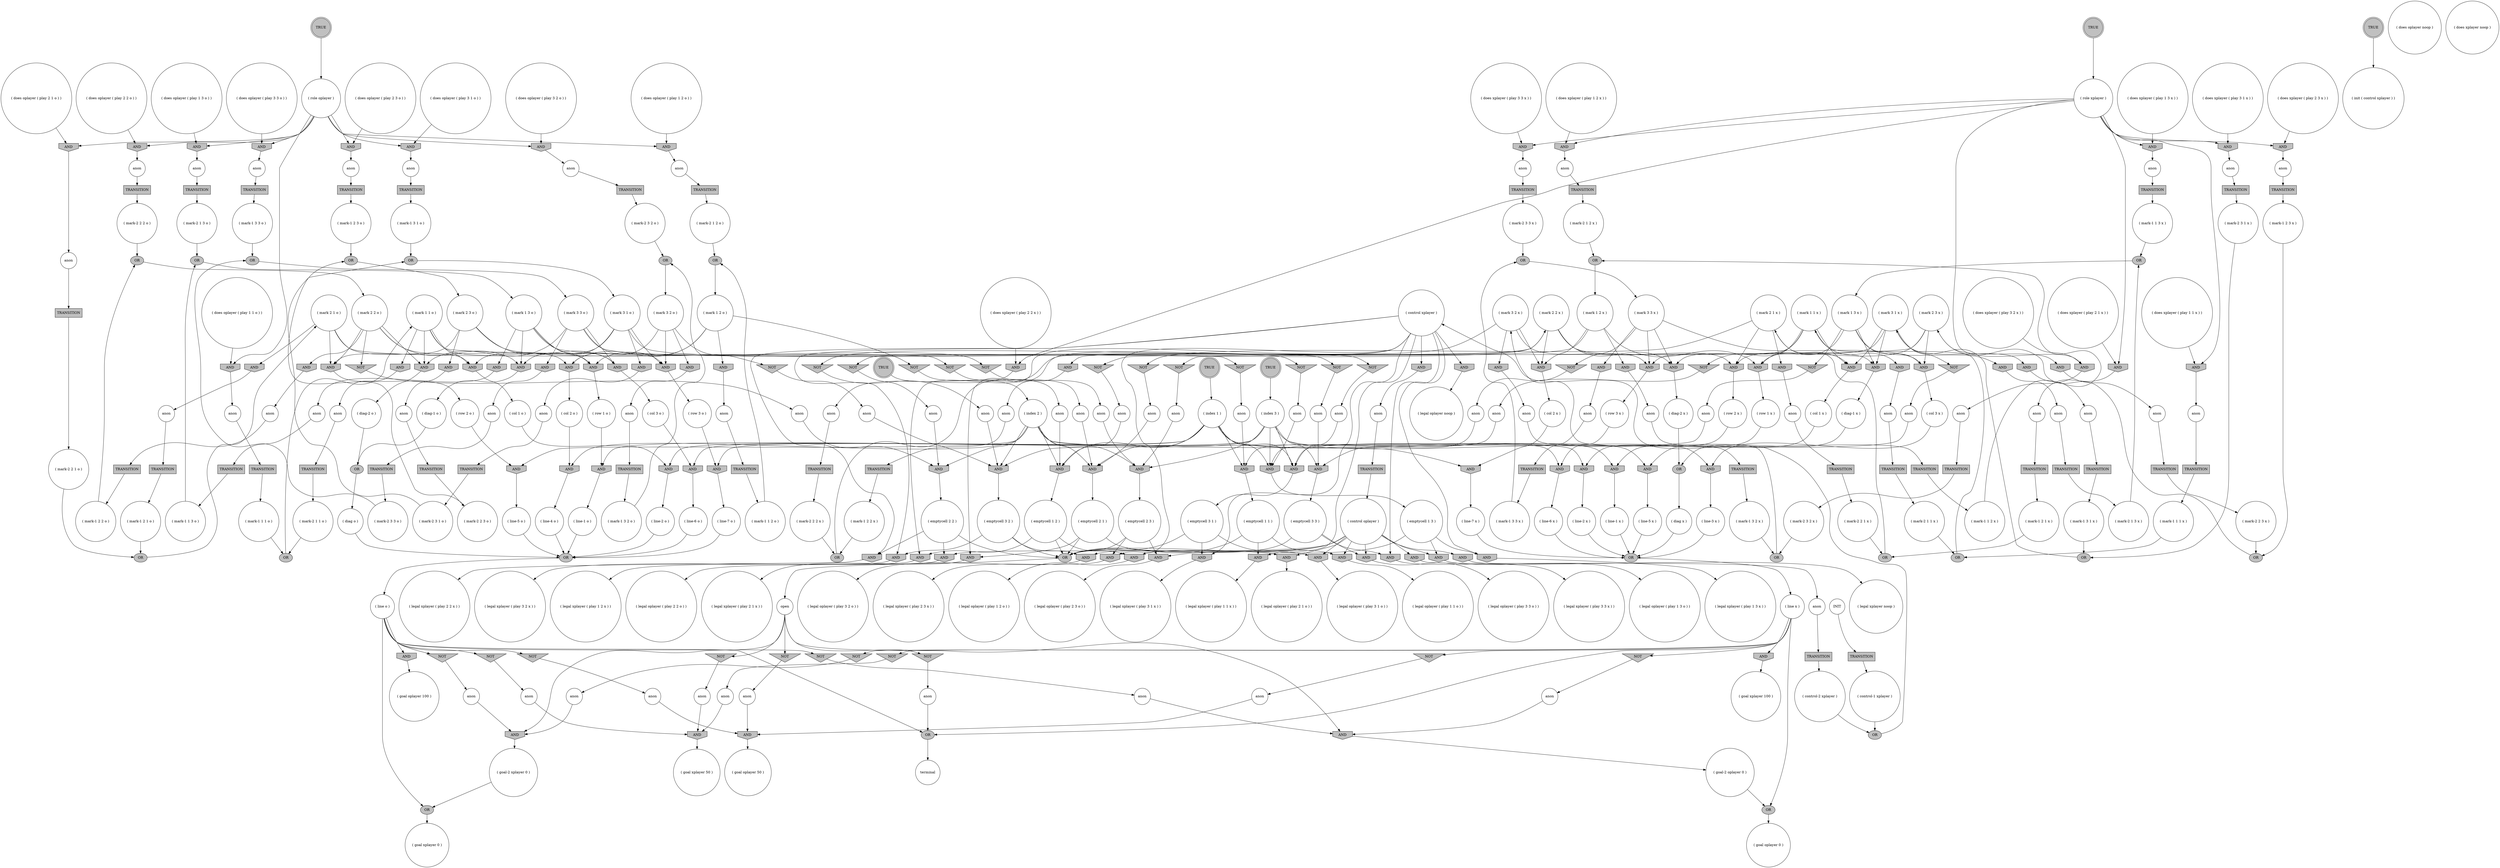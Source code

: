 digraph propNet
{
	"@10e3293"[shape=circle, style= filled, fillcolor=white, label="( legal oplayer ( play 3 3 o ) )"]; 
	"@1a99561"[shape=box, style= filled, fillcolor=grey, label="TRANSITION"]; "@1a99561"->"@bc8e1e"; 
	"@19b5393"[shape=circle, style= filled, fillcolor=white, label="( emptycell 3 3 )"]; "@19b5393"->"@e1d5ea"; "@19b5393"->"@11a64ed"; "@19b5393"->"@1db05b2"; 
	"@1b8f864"[shape=invhouse, style= filled, fillcolor=grey, label="AND"]; "@1b8f864"->"@2c1e6b"; 
	"@10849bc"[shape=circle, style= filled, fillcolor=white, label="anon"]; "@10849bc"->"@1386918"; 
	"@cdb06e"[shape=invhouse, style= filled, fillcolor=grey, label="AND"]; "@cdb06e"->"@1bb60c3"; 
	"@513cf0"[shape=box, style= filled, fillcolor=grey, label="TRANSITION"]; "@513cf0"->"@1c80b01"; 
	"@10045eb"[shape=circle, style= filled, fillcolor=white, label="anon"]; "@10045eb"->"@288051"; 
	"@1bd2664"[shape=circle, style= filled, fillcolor=white, label="anon"]; "@1bd2664"->"@1b8f864"; 
	"@37fb1e"[shape=invhouse, style= filled, fillcolor=grey, label="AND"]; "@37fb1e"->"@b64435"; 
	"@29e357"[shape=ellipse, style= filled, fillcolor=grey, label="OR"]; "@29e357"->"@1e8a1f6"; 
	"@1fe1feb"[shape=circle, style= filled, fillcolor=white, label="( diag-1 o )"]; "@1fe1feb"->"@e1899b"; 
	"@109fd93"[shape=box, style= filled, fillcolor=grey, label="TRANSITION"]; "@109fd93"->"@fcfa52"; 
	"@17653ae"[shape=circle, style= filled, fillcolor=white, label="( legal xplayer ( play 1 2 x ) )"]; 
	"@765a16"[shape=circle, style= filled, fillcolor=white, label="( legal xplayer ( play 1 3 x ) )"]; 
	"@105b99f"[shape=box, style= filled, fillcolor=grey, label="TRANSITION"]; "@105b99f"->"@5e1077"; 
	"@110fe28"[shape=invhouse, style= filled, fillcolor=grey, label="AND"]; "@110fe28"->"@8ee016"; 
	"@d3d6f"[shape=circle, style= filled, fillcolor=white, label="( does oplayer ( play 1 3 o ) )"]; "@d3d6f"->"@7808b9"; 
	"@94884d"[shape=box, style= filled, fillcolor=grey, label="TRANSITION"]; "@94884d"->"@c791b9"; 
	"@d1e89e"[shape=box, style= filled, fillcolor=grey, label="TRANSITION"]; "@d1e89e"->"@ca470"; 
	"@17e4ca"[shape=box, style= filled, fillcolor=grey, label="TRANSITION"]; "@17e4ca"->"@11671b2"; 
	"@fe748f"[shape=invhouse, style= filled, fillcolor=grey, label="AND"]; "@fe748f"->"@544ec1"; 
	"@1479feb"[shape=circle, style= filled, fillcolor=white, label="( mark 1 1 x )"]; "@1479feb"->"@37fb1e"; "@1479feb"->"@bfea1d"; "@1479feb"->"@1ea0252"; "@1479feb"->"@128f6ee"; "@1479feb"->"@1431340"; 
	"@141b571"[shape=invhouse, style= filled, fillcolor=grey, label="AND"]; "@141b571"->"@9f5011"; 
	"@7f4ec"[shape=circle, style= filled, fillcolor=white, label="( mark-1 1 2 o )"]; "@7f4ec"->"@60e128"; 
	"@1362012"[shape=invtriangle, style= filled, fillcolor=grey, label="NOT"]; "@1362012"->"@73a34b"; 
	"@bfea1d"[shape=invhouse, style= filled, fillcolor=grey, label="AND"]; "@bfea1d"->"@1b4fad5"; 
	"@12452e8"[shape=circle, style= filled, fillcolor=white, label="( mark-2 3 2 o )"]; "@12452e8"->"@82764b"; 
	"@1df8b99"[shape=invhouse, style= filled, fillcolor=grey, label="AND"]; "@1df8b99"->"@fbb7cb"; 
	"@ff057f"[shape=circle, style= filled, fillcolor=white, label="anon"]; "@ff057f"->"@d1e89e"; 
	"@1fa1bb6"[shape=box, style= filled, fillcolor=grey, label="TRANSITION"]; "@1fa1bb6"->"@e95a56"; 
	"@c9131c"[shape=circle, style= filled, fillcolor=white, label="( does xplayer ( play 1 2 x ) )"]; "@c9131c"->"@193385d"; 
	"@1fddc31"[shape=invhouse, style= filled, fillcolor=grey, label="AND"]; "@1fddc31"->"@15253d5"; 
	"@1315d34"[shape=circle, style= filled, fillcolor=white, label="anon"]; "@1315d34"->"@1fa1bb6"; 
	"@ccc588"[shape=circle, style= filled, fillcolor=white, label="anon"]; "@ccc588"->"@1386918"; 
	"@1a082e2"[shape=circle, style= filled, fillcolor=white, label="( line-2 x )"]; "@1a082e2"->"@1fc6e42"; 
	"@1c92535"[shape=circle, style= filled, fillcolor=white, label="anon"]; "@1c92535"->"@121ab80"; 
	"@12b7eea"[shape=invtriangle, style= filled, fillcolor=grey, label="NOT"]; "@12b7eea"->"@99353f"; 
	"@1bfc93a"[shape=circle, style= filled, fillcolor=white, label="( mark 3 3 o )"]; "@1bfc93a"->"@134f69a"; "@1bfc93a"->"@1e59128"; "@1bfc93a"->"@1ab28fe"; "@1bfc93a"->"@80fa6f"; "@1bfc93a"->"@cdb06e"; 
	"@12bb7e0"[shape=circle, style= filled, fillcolor=white, label="( diag o )"]; "@12bb7e0"->"@15856a5"; 
	"@c39a20"[shape=circle, style= filled, fillcolor=white, label="( line-5 o )"]; "@c39a20"->"@15856a5"; 
	"@b0ce8f"[shape=invtriangle, style= filled, fillcolor=grey, label="NOT"]; "@b0ce8f"->"@1c92535"; 
	"@2cb49d"[shape=circle, style= filled, fillcolor=white, label="( does oplayer ( play 3 3 o ) )"]; "@2cb49d"->"@ee22f7"; 
	"@ba9340"[shape=invhouse, style= filled, fillcolor=grey, label="AND"]; "@ba9340"->"@b0bad7"; 
	"@1c695a6"[shape=invtriangle, style= filled, fillcolor=grey, label="NOT"]; "@1c695a6"->"@8acf6e"; 
	"@5329c5"[shape=invhouse, style= filled, fillcolor=grey, label="AND"]; "@5329c5"->"@1292d26"; 
	"@f01a1e"[shape=invhouse, style= filled, fillcolor=grey, label="AND"]; "@f01a1e"->"@d81784"; 
	"@8c1dd9"[shape=box, style= filled, fillcolor=grey, label="TRANSITION"]; "@8c1dd9"->"@1db699b"; 
	"@9e5c73"[shape=ellipse, style= filled, fillcolor=grey, label="OR"]; "@9e5c73"->"@704baa"; 
	"@29ab3e"[shape=circle, style= filled, fillcolor=white, label="( does xplayer ( play 1 1 x ) )"]; "@29ab3e"->"@ef2c60"; 
	"@1a5f739"[shape=circle, style= filled, fillcolor=white, label="( does xplayer ( play 2 3 x ) )"]; "@1a5f739"->"@12be1bd"; 
	"@1aa9f99"[shape=circle, style= filled, fillcolor=white, label="( mark-2 3 3 o )"]; "@1aa9f99"->"@1b15692"; 
	"@d73c7a"[shape=circle, style= filled, fillcolor=white, label="( line-4 o )"]; "@d73c7a"->"@15856a5"; 
	"@d02b51"[shape=circle, style= filled, fillcolor=white, label="( legal xplayer ( play 2 1 x ) )"]; 
	"@ec4a87"[shape=invhouse, style= filled, fillcolor=grey, label="AND"]; "@ec4a87"->"@18b81e3"; 
	"@14da8f4"[shape=circle, style= filled, fillcolor=white, label="( emptycell 2 2 )"]; "@14da8f4"->"@fe748f"; "@14da8f4"->"@982589"; "@14da8f4"->"@1db05b2"; 
	"@1d62270"[shape=circle, style= filled, fillcolor=white, label="( mark-1 1 1 x )"]; "@1d62270"->"@16f0be8"; 
	"@c05d3b"[shape=circle, style= filled, fillcolor=white, label="anon"]; "@c05d3b"->"@119dc16"; 
	"@1afae45"[shape=circle, style= filled, fillcolor=white, label="( mark-2 1 1 o )"]; "@1afae45"->"@3e0ebb"; 
	"@497934"[shape=circle, style= filled, fillcolor=white, label="anon"]; "@497934"->"@18c56d"; 
	"@1e59128"[shape=invtriangle, style= filled, fillcolor=grey, label="NOT"]; "@1e59128"->"@9ced8e"; 
	"@fbb7cb"[shape=circle, style= filled, fillcolor=white, label="anon"]; "@fbb7cb"->"@8c1dd9"; 
	"@bc8e1e"[shape=circle, style= filled, fillcolor=white, label="( mark-2 2 1 o )"]; "@bc8e1e"->"@1e3cd51"; 
	"@10382a9"[shape=circle, style= filled, fillcolor=white, label="anon"]; "@10382a9"->"@1198891"; 
	"@1835282"[shape=box, style= filled, fillcolor=grey, label="TRANSITION"]; "@1835282"->"@1ffc686"; 
	"@1551f60"[shape=circle, style= filled, fillcolor=white, label="( index 2 )"]; "@1551f60"->"@1386918"; "@1551f60"->"@1df280b"; "@1551f60"->"@1ebd75b"; "@1551f60"->"@b02efa"; "@1551f60"->"@1c56c60"; "@1551f60"->"@87c268"; "@1551f60"->"@1f8c6df"; "@1551f60"->"@4e280c"; "@1551f60"->"@146c1d4"; 
	"@15b0afd"[shape=circle, style= filled, fillcolor=white, label="( mark 2 1 o )"]; "@15b0afd"->"@b6e39f"; "@15b0afd"->"@587c94"; "@15b0afd"->"@5e179a"; "@15b0afd"->"@1df5a8f"; 
	"@60e128"[shape=ellipse, style= filled, fillcolor=grey, label="OR"]; "@60e128"->"@139eeda"; 
	"@d19bc8"[shape=circle, style= filled, fillcolor=white, label="( index 1 )"]; "@d19bc8"->"@4f80d6"; "@d19bc8"->"@9e29fb"; "@d19bc8"->"@ec4a87"; "@d19bc8"->"@157aa53"; "@d19bc8"->"@1275d39"; "@d19bc8"->"@1a52fdf"; "@d19bc8"->"@1cac6db"; "@d19bc8"->"@1f8c6df"; "@d19bc8"->"@146c1d4"; 
	"@f11404"[shape=circle, style= filled, fillcolor=white, label="( row 3 x )"]; "@f11404"->"@110fe28"; 
	"@cb6009"[shape=circle, style= filled, fillcolor=white, label="anon"]; "@cb6009"->"@105d88a"; 
	"@19360e2"[shape=box, style= filled, fillcolor=grey, label="TRANSITION"]; "@19360e2"->"@18f5824"; 
	"@13c468a"[shape=box, style= filled, fillcolor=grey, label="TRANSITION"]; "@13c468a"->"@3020ad"; 
	"@13a317a"[shape=doublecircle, style= filled, fillcolor=grey, label="TRUE"]; "@13a317a"->"@763f5d"; 
	"@1a52fdf"[shape=invhouse, style= filled, fillcolor=grey, label="AND"]; "@1a52fdf"->"@115273a"; 
	"@e2cb55"[shape=invhouse, style= filled, fillcolor=grey, label="AND"]; "@e2cb55"->"@16e1fb1"; 
	"@80fa6f"[shape=invhouse, style= filled, fillcolor=grey, label="AND"]; "@80fa6f"->"@1e13d52"; 
	"@a3d4cf"[shape=circle, style= filled, fillcolor=white, label="( mark 2 1 x )"]; "@a3d4cf"->"@110003"; "@a3d4cf"->"@bfea1d"; "@a3d4cf"->"@54a328"; "@a3d4cf"->"@5f8172"; 
	"@1542a75"[shape=circle, style= filled, fillcolor=white, label="terminal"]; 
	"@1fc2fb"[shape=circle, style= filled, fillcolor=white, label="( mark 1 1 o )"]; "@1fc2fb"->"@134f69a"; "@1fc2fb"->"@1f3aa07"; "@1fc2fb"->"@1c0ec97"; "@1fc2fb"->"@1c695a6"; "@1fc2fb"->"@1df5a8f"; 
	"@f6438d"[shape=circle, style= filled, fillcolor=white, label="( mark-2 2 2 o )"]; "@f6438d"->"@f47bf5"; 
	"@10dc6b5"[shape=ellipse, style= filled, fillcolor=grey, label="OR"]; "@10dc6b5"->"@1542a75"; 
	"@156b6b9"[shape=circle, style= filled, fillcolor=white, label="anon"]; "@156b6b9"->"@10dc6b5"; 
	"@d1fa5"[shape=invtriangle, style= filled, fillcolor=grey, label="NOT"]; "@d1fa5"->"@198a455"; 
	"@42552c"[shape=circle, style= filled, fillcolor=white, label="( line-5 x )"]; "@42552c"->"@1fc6e42"; 
	"@cd5f8b"[shape=circle, style= filled, fillcolor=white, label="anon"]; "@cd5f8b"->"@1df280b"; 
	"@c7b00c"[shape=invhouse, style= filled, fillcolor=grey, label="AND"]; "@c7b00c"->"@406199"; 
	"@86fe26"[shape=circle, style= filled, fillcolor=white, label="( mark 3 2 x )"]; "@86fe26"->"@6ac461"; "@86fe26"->"@c7b00c"; "@86fe26"->"@1592174"; "@86fe26"->"@dc57db"; 
	"@1c74f37"[shape=invhouse, style= filled, fillcolor=grey, label="AND"]; "@1c74f37"->"@12b3d53"; 
	"@162dbb6"[shape=circle, style= filled, fillcolor=white, label="anon"]; "@162dbb6"->"@1f8c6df"; 
	"@1df280b"[shape=invhouse, style= filled, fillcolor=grey, label="AND"]; "@1df280b"->"@12d263f"; 
	"@15fadcf"[shape=circle, style= filled, fillcolor=white, label="anon"]; "@15fadcf"->"@146c1d4"; 
	"@92bbba"[shape=invtriangle, style= filled, fillcolor=grey, label="NOT"]; "@92bbba"->"@162dbb6"; 
	"@4aeb52"[shape=circle, style= filled, fillcolor=white, label="anon"]; "@4aeb52"->"@121ab80"; 
	"@14a8cd1"[shape=doublecircle, style= filled, fillcolor=grey, label="TRUE"]; "@14a8cd1"->"@d19bc8"; 
	"@64c34e"[shape=box, style= filled, fillcolor=grey, label="TRANSITION"]; "@64c34e"->"@9cbd4b"; 
	"@5e1077"[shape=circle, style= filled, fillcolor=white, label="( mark-2 1 2 o )"]; "@5e1077"->"@60e128"; 
	"@10ab323"[shape=box, style= filled, fillcolor=grey, label="TRANSITION"]; "@10ab323"->"@958bb8"; 
	"@47393f"[shape=circle, style= filled, fillcolor=white, label="INIT"]; "@47393f"->"@120cc56"; 
	"@1c86be5"[shape=invtriangle, style= filled, fillcolor=grey, label="NOT"]; "@1c86be5"->"@123b25c"; 
	"@1595f51"[shape=invhouse, style= filled, fillcolor=grey, label="AND"]; "@1595f51"->"@1bbd23f"; 
	"@176e552"[shape=circle, style= filled, fillcolor=white, label="anon"]; "@176e552"->"@10ab323"; 
	"@1b64e6a"[shape=circle, style= filled, fillcolor=white, label="( goal-2 oplayer 0 )"]; "@1b64e6a"->"@1f06dc3"; 
	"@c4fe76"[shape=circle, style= filled, fillcolor=white, label="( does oplayer ( play 2 3 o ) )"]; "@c4fe76"->"@1bd7848"; 
	"@1d64c37"[shape=box, style= filled, fillcolor=grey, label="TRANSITION"]; "@1d64c37"->"@811c88"; 
	"@196c1b0"[shape=circle, style= filled, fillcolor=white, label="( col 3 x )"]; "@196c1b0"->"@80d1ff"; 
	"@704baa"[shape=circle, style= filled, fillcolor=white, label="( mark 1 3 o )"]; "@704baa"->"@fd68b1"; "@704baa"->"@e32802"; "@704baa"->"@80fa6f"; "@704baa"->"@1f3aa07"; "@704baa"->"@73a7ab"; 
	"@e1899b"[shape=ellipse, style= filled, fillcolor=grey, label="OR"]; "@e1899b"->"@12bb7e0"; 
	"@5a9de6"[shape=circle, style= filled, fillcolor=white, label="( legal oplayer ( play 1 3 o ) )"]; 
	"@27e353"[shape=invhouse, style= filled, fillcolor=grey, label="AND"]; "@27e353"->"@4e79f1"; 
	"@bdab91"[shape=invhouse, style= filled, fillcolor=grey, label="AND"]; "@bdab91"->"@1010058"; 
	"@10a6ae2"[shape=circle, style= filled, fillcolor=white, label="anon"]; "@10a6ae2"->"@1d332b"; 
	"@157c2bd"[shape=box, style= filled, fillcolor=grey, label="TRANSITION"]; "@157c2bd"->"@96cf11"; 
	"@dc6a77"[shape=circle, style= filled, fillcolor=white, label="( does oplayer ( play 2 2 o ) )"]; "@dc6a77"->"@b8bef7"; 
	"@12c7568"[shape=circle, style= filled, fillcolor=white, label="( line x )"]; "@12c7568"->"@1f06dc3"; "@12c7568"->"@10dc6b5"; "@12c7568"->"@bb7759"; "@12c7568"->"@1551d7f"; "@12c7568"->"@1d009b4"; "@12c7568"->"@ba9340"; "@12c7568"->"@d1fa5"; 
	"@142bece"[shape=ellipse, style= filled, fillcolor=grey, label="OR"]; "@142bece"->"@97a560"; 
	"@139b78e"[shape=box, style= filled, fillcolor=grey, label="TRANSITION"]; "@139b78e"->"@11563ff"; 
	"@3820e"[shape=invhouse, style= filled, fillcolor=grey, label="AND"]; "@3820e"->"@f0c0d3"; 
	"@12d15a9"[shape=circle, style= filled, fillcolor=white, label="anon"]; "@12d15a9"->"@121ab80"; 
	"@1f06dc3"[shape=ellipse, style= filled, fillcolor=grey, label="OR"]; "@1f06dc3"->"@12a3793"; 
	"@7bb290"[shape=invtriangle, style= filled, fillcolor=grey, label="NOT"]; "@7bb290"->"@10849bc"; 
	"@99353f"[shape=circle, style= filled, fillcolor=white, label="anon"]; "@99353f"->"@ca0115"; 
	"@10da5eb"[shape=circle, style= filled, fillcolor=white, label="( legal xplayer ( play 3 2 x ) )"]; 
	"@1f3aa07"[shape=invhouse, style= filled, fillcolor=grey, label="AND"]; "@1f3aa07"->"@1d15445"; 
	"@1ea0252"[shape=invtriangle, style= filled, fillcolor=grey, label="NOT"]; "@1ea0252"->"@3e89c3"; 
	"@1431340"[shape=invhouse, style= filled, fillcolor=grey, label="AND"]; "@1431340"->"@1313906"; 
	"@193385d"[shape=invhouse, style= filled, fillcolor=grey, label="AND"]; "@193385d"->"@be0e27"; 
	"@18c56d"[shape=box, style= filled, fillcolor=grey, label="TRANSITION"]; "@18c56d"->"@da4b71"; 
	"@87c268"[shape=invhouse, style= filled, fillcolor=grey, label="AND"]; "@87c268"->"@c39a20"; 
	"@62937c"[shape=circle, style= filled, fillcolor=white, label="( legal xplayer ( play 1 1 x ) )"]; 
	"@123b25c"[shape=circle, style= filled, fillcolor=white, label="anon"]; "@123b25c"->"@1f8c6df"; 
	"@134e4fb"[shape=circle, style= filled, fillcolor=white, label="anon"]; "@134e4fb"->"@4f80d6"; 
	"@1275d39"[shape=invhouse, style= filled, fillcolor=grey, label="AND"]; "@1275d39"->"@a084f8"; 
	"@c1f10e"[shape=invhouse, style= filled, fillcolor=grey, label="AND"]; "@c1f10e"->"@ff057f"; 
	"@16bd8ea"[shape=box, style= filled, fillcolor=grey, label="TRANSITION"]; "@16bd8ea"->"@1632847"; 
	"@13bd574"[shape=invtriangle, style= filled, fillcolor=grey, label="NOT"]; "@13bd574"->"@13adc56"; 
	"@a9c09e"[shape=circle, style= filled, fillcolor=white, label="open"]; "@a9c09e"->"@12940b3"; "@a9c09e"->"@12b7eea"; "@a9c09e"->"@1b8f864"; "@a9c09e"->"@1198891"; "@a9c09e"->"@a4e743"; 
	"@1e3118a"[shape=circle, style= filled, fillcolor=white, label="( does xplayer ( play 2 1 x ) )"]; "@1e3118a"->"@19b5217"; 
	"@1a62c31"[shape=box, style= filled, fillcolor=grey, label="TRANSITION"]; "@1a62c31"->"@d42d08"; 
	"@17ee8b8"[shape=doublecircle, style= filled, fillcolor=grey, label="TRUE"]; "@17ee8b8"->"@1551f60"; 
	"@f4f44a"[shape=invhouse, style= filled, fillcolor=grey, label="AND"]; "@f4f44a"->"@b23210"; 
	"@54a328"[shape=invhouse, style= filled, fillcolor=grey, label="AND"]; "@54a328"->"@6e293a"; 
	"@1f297e7"[shape=circle, style= filled, fillcolor=white, label="( line-3 x )"]; "@1f297e7"->"@1fc6e42"; 
	"@14c194d"[shape=circle, style= filled, fillcolor=white, label="( goal oplayer 100 )"]; 
	"@2c1e6b"[shape=circle, style= filled, fillcolor=white, label="( goal-2 xplayer 0 )"]; "@2c1e6b"->"@145c859"; 
	"@146c1d4"[shape=invhouse, style= filled, fillcolor=grey, label="AND"]; "@146c1d4"->"@3570b0"; 
	"@3b1d04"[shape=circle, style= filled, fillcolor=white, label="anon"]; "@3b1d04"->"@13c468a"; 
	"@1ff7a1e"[shape=circle, style= filled, fillcolor=white, label="( control xplayer )"]; "@1ff7a1e"->"@3820e"; "@1ff7a1e"->"@16fe0f4"; "@1ff7a1e"->"@e1d5ea"; "@1ff7a1e"->"@12a3722"; "@1ff7a1e"->"@148bd3"; "@1ff7a1e"->"@15a0305"; "@1ff7a1e"->"@1df8b99"; "@1ff7a1e"->"@cbf30e"; "@1ff7a1e"->"@982589"; "@1ff7a1e"->"@1c0e45a"; "@1ff7a1e"->"@1081d2e"; 
	"@121ab80"[shape=invhouse, style= filled, fillcolor=grey, label="AND"]; "@121ab80"->"@15e9756"; 
	"@1126b07"[shape=circle, style= filled, fillcolor=white, label="( legal xplayer noop )"]; 
	"@1f8c6df"[shape=invhouse, style= filled, fillcolor=grey, label="AND"]; "@1f8c6df"->"@1faba46"; 
	"@139eeda"[shape=circle, style= filled, fillcolor=white, label="( mark 1 2 o )"]; "@139eeda"->"@b2002f"; "@139eeda"->"@92bbba"; "@139eeda"->"@1f3aa07"; "@139eeda"->"@9945ce"; 
	"@10a3b24"[shape=circle, style= filled, fillcolor=white, label="( line o )"]; "@10a3b24"->"@110c424"; "@10a3b24"->"@10dc6b5"; "@10a3b24"->"@4cee32"; "@10a3b24"->"@1112783"; "@10a3b24"->"@145c859"; "@10a3b24"->"@b0ce8f"; "@10a3b24"->"@17725c4"; 
	"@ca0115"[shape=invhouse, style= filled, fillcolor=grey, label="AND"]; "@ca0115"->"@4b035d"; 
	"@73a34b"[shape=circle, style= filled, fillcolor=white, label="anon"]; "@73a34b"->"@1bc82e7"; 
	"@6e293a"[shape=circle, style= filled, fillcolor=white, label="( row 2 x )"]; "@6e293a"->"@1ebd75b"; 
	"@82764b"[shape=ellipse, style= filled, fillcolor=grey, label="OR"]; "@82764b"->"@ce5b1c"; 
	"@1081d2e"[shape=invhouse, style= filled, fillcolor=grey, label="AND"]; "@1081d2e"->"@10da5eb"; 
	"@4cee32"[shape=invtriangle, style= filled, fillcolor=grey, label="NOT"]; "@4cee32"->"@aa37a6"; 
	"@1d86fd3"[shape=ellipse, style= filled, fillcolor=grey, label="OR"]; "@1d86fd3"->"@a352a5"; 
	"@97a560"[shape=circle, style= filled, fillcolor=white, label="( mark 3 3 x )"]; "@97a560"->"@1d225a7"; "@97a560"->"@1362012"; "@97a560"->"@1592174"; "@97a560"->"@861f24"; "@97a560"->"@1431340"; 
	"@6f50a8"[shape=invtriangle, style= filled, fillcolor=grey, label="NOT"]; "@6f50a8"->"@187814"; 
	"@1bc82e7"[shape=invhouse, style= filled, fillcolor=grey, label="AND"]; "@1bc82e7"->"@19b5393"; 
	"@3e0ebb"[shape=ellipse, style= filled, fillcolor=grey, label="OR"]; "@3e0ebb"->"@1fc2fb"; 
	"@19b5217"[shape=invhouse, style= filled, fillcolor=grey, label="AND"]; "@19b5217"->"@281d4b"; 
	"@1be0f0a"[shape=invtriangle, style= filled, fillcolor=grey, label="NOT"]; "@1be0f0a"->"@cd5f8b"; 
	"@4b035d"[shape=circle, style= filled, fillcolor=white, label="( goal oplayer 50 )"]; 
	"@6025e7"[shape=circle, style= filled, fillcolor=white, label="( row 2 o )"]; "@6025e7"->"@87c268"; 
	"@be0e27"[shape=circle, style= filled, fillcolor=white, label="anon"]; "@be0e27"->"@1f6df4c"; 
	"@1db699b"[shape=circle, style= filled, fillcolor=white, label="( control oplayer )"]; "@1db699b"->"@134a7d8"; "@1db699b"->"@111a3a4"; "@1db699b"->"@30d082"; "@1db699b"->"@bdab91"; "@1db699b"->"@4fce71"; "@1db699b"->"@5329c5"; "@1db699b"->"@11a64ed"; "@1db699b"->"@fe748f"; "@1db699b"->"@1d85f79"; "@1db699b"->"@1c74f37"; "@1db699b"->"@27e353"; 
	"@2e7820"[shape=circle, style= filled, fillcolor=white, label="( mark 2 2 o )"]; "@2e7820"->"@fd68b1"; "@2e7820"->"@134f69a"; "@2e7820"->"@b2002f"; "@2e7820"->"@587c94"; "@2e7820"->"@f4f44a"; "@2e7820"->"@120d62b"; 
	"@1df5a8f"[shape=invhouse, style= filled, fillcolor=grey, label="AND"]; "@1df5a8f"->"@1b09468"; 
	"@172e449"[shape=invhouse, style= filled, fillcolor=grey, label="AND"]; "@172e449"->"@e6ff0d"; 
	"@177b3cd"[shape=circle, style= filled, fillcolor=white, label="anon"]; "@177b3cd"->"@513cf0"; 
	"@4f9fdc"[shape=circle, style= filled, fillcolor=white, label="( mark-1 3 1 o )"]; "@4f9fdc"->"@18825b3"; 
	"@125fefa"[shape=circle, style= filled, fillcolor=white, label="( does oplayer noop )"]; 
	"@f8968f"[shape=circle, style= filled, fillcolor=white, label="( does oplayer ( play 1 2 o ) )"]; "@f8968f"->"@ce2187"; 
	"@698403"[shape=circle, style= filled, fillcolor=white, label="( legal xplayer ( play 2 3 x ) )"]; 
	"@c4aad3"[shape=circle, style= filled, fillcolor=white, label="( row 3 o )"]; "@c4aad3"->"@15ac3c9"; 
	"@12940b3"[shape=invtriangle, style= filled, fillcolor=grey, label="NOT"]; "@12940b3"->"@156b6b9"; 
	"@4fce71"[shape=invhouse, style= filled, fillcolor=grey, label="AND"]; "@4fce71"->"@13ad085"; 
	"@1f6df4c"[shape=box, style= filled, fillcolor=grey, label="TRANSITION"]; "@1f6df4c"->"@d9660d"; 
	"@b8f8eb"[shape=circle, style= filled, fillcolor=white, label="( diag-1 x )"]; "@b8f8eb"->"@1de17f4"; 
	"@16e1fb1"[shape=circle, style= filled, fillcolor=white, label="anon"]; "@16e1fb1"->"@16bd8ea"; 
	"@110c424"[shape=invtriangle, style= filled, fillcolor=grey, label="NOT"]; "@110c424"->"@1bd2664"; 
	"@958bb8"[shape=circle, style= filled, fillcolor=white, label="( mark-2 3 1 x )"]; "@958bb8"->"@1d86fd3"; 
	"@c832d2"[shape=doublecircle, style= filled, fillcolor=grey, label="TRUE"]; "@c832d2"->"@16df84b"; 
	"@1c56c60"[shape=invhouse, style= filled, fillcolor=grey, label="AND"]; "@1c56c60"->"@d73c7a"; 
	"@176cad3"[shape=circle, style= filled, fillcolor=white, label="( mark-2 1 1 x )"]; "@176cad3"->"@16f0be8"; 
	"@1dd3812"[shape=circle, style= filled, fillcolor=white, label="( mark-2 2 1 x )"]; "@1dd3812"->"@15bdc50"; 
	"@1d009b4"[shape=invtriangle, style= filled, fillcolor=grey, label="NOT"]; "@1d009b4"->"@12d15a9"; 
	"@93d6bc"[shape=circle, style= filled, fillcolor=white, label="( does oplayer ( play 3 2 o ) )"]; "@93d6bc"->"@e28b9"; 
	"@1386918"[shape=invhouse, style= filled, fillcolor=grey, label="AND"]; "@1386918"->"@14da8f4"; 
	"@3020ad"[shape=circle, style= filled, fillcolor=white, label="( mark-1 3 3 o )"]; "@3020ad"->"@1b15692"; 
	"@bb7759"[shape=invtriangle, style= filled, fillcolor=grey, label="NOT"]; "@bb7759"->"@1989f84"; 
	"@1592174"[shape=invhouse, style= filled, fillcolor=grey, label="AND"]; "@1592174"->"@f11404"; 
	"@80d1ff"[shape=invhouse, style= filled, fillcolor=grey, label="AND"]; "@80d1ff"->"@1f297e7"; 
	"@8e32e7"[shape=circle, style= filled, fillcolor=white, label="anon"]; "@8e32e7"->"@1a99561"; 
	"@104faf8"[shape=circle, style= filled, fillcolor=white, label="anon"]; "@104faf8"->"@157aa53"; 
	"@12d263f"[shape=circle, style= filled, fillcolor=white, label="( emptycell 2 3 )"]; "@12d263f"->"@111a3a4"; "@12d263f"->"@15a0305"; "@12d263f"->"@1db05b2"; 
	"@1a80a69"[shape=box, style= filled, fillcolor=grey, label="TRANSITION"]; "@1a80a69"->"@1afae45"; 
	"@19836ed"[shape=circle, style= filled, fillcolor=white, label="( mark-1 1 1 o )"]; "@19836ed"->"@3e0ebb"; 
	"@73a7ab"[shape=invtriangle, style= filled, fillcolor=grey, label="NOT"]; "@73a7ab"->"@104faf8"; 
	"@1e3cd51"[shape=ellipse, style= filled, fillcolor=grey, label="OR"]; "@1e3cd51"->"@15b0afd"; 
	"@1e8a1f6"[shape=circle, style= filled, fillcolor=white, label="( mark 2 2 x )"]; "@1e8a1f6"->"@7bb290"; "@1e8a1f6"->"@c7b00c"; "@1e8a1f6"->"@2a15cd"; "@1e8a1f6"->"@1de256f"; "@1e8a1f6"->"@1431340"; "@1e8a1f6"->"@54a328"; 
	"@a1d1f4"[shape=circle, style= filled, fillcolor=white, label="anon"]; "@a1d1f4"->"@b02efa"; 
	"@17ce4e7"[shape=circle, style= filled, fillcolor=white, label="( legal xplayer ( play 2 2 x ) )"]; 
	"@e1d5ea"[shape=invhouse, style= filled, fillcolor=grey, label="AND"]; "@e1d5ea"->"@a17083"; 
	"@4c4975"[shape=circle, style= filled, fillcolor=white, label="anon"]; "@4c4975"->"@1d256fa"; 
	"@120d62b"[shape=invtriangle, style= filled, fillcolor=grey, label="NOT"]; "@120d62b"->"@ccc588"; 
	"@d42d08"[shape=circle, style= filled, fillcolor=white, label="( mark-1 3 1 x )"]; "@d42d08"->"@1d86fd3"; 
	"@15253d5"[shape=circle, style= filled, fillcolor=white, label="anon"]; "@15253d5"->"@64c34e"; 
	"@11671b2"[shape=circle, style= filled, fillcolor=white, label="( mark-1 3 2 o )"]; "@11671b2"->"@82764b"; 
	"@c24c0"[shape=circle, style= filled, fillcolor=white, label="anon"]; "@c24c0"->"@b02efa"; 
	"@281d4b"[shape=circle, style= filled, fillcolor=white, label="anon"]; "@281d4b"->"@12ad19e"; 
	"@a4e743"[shape=invtriangle, style= filled, fillcolor=grey, label="NOT"]; "@a4e743"->"@4aeb52"; 
	"@9945ce"[shape=invhouse, style= filled, fillcolor=grey, label="AND"]; "@9945ce"->"@166afb3"; 
	"@120cc56"[shape=box, style= filled, fillcolor=grey, label="TRANSITION"]; "@120cc56"->"@60991f"; 
	"@e32802"[shape=invhouse, style= filled, fillcolor=grey, label="AND"]; "@e32802"->"@1e87719"; 
	"@861f24"[shape=invhouse, style= filled, fillcolor=grey, label="AND"]; "@861f24"->"@196c1b0"; 
	"@1292d26"[shape=circle, style= filled, fillcolor=white, label="( legal oplayer ( play 3 1 o ) )"]; 
	"@ce5b1c"[shape=circle, style= filled, fillcolor=white, label="( mark 3 2 o )"]; "@ce5b1c"->"@b2002f"; "@ce5b1c"->"@1ab28fe"; "@ce5b1c"->"@175d6ab"; "@ce5b1c"->"@140c281"; 
	"@1b3f8f6"[shape=circle, style= filled, fillcolor=white, label="( does xplayer ( play 3 2 x ) )"]; "@1b3f8f6"->"@d6a05e"; 
	"@dda25b"[shape=circle, style= filled, fillcolor=white, label="anon"]; "@dda25b"->"@105b99f"; 
	"@1bb60c3"[shape=circle, style= filled, fillcolor=white, label="anon"]; "@1bb60c3"->"@ecb281"; 
	"@f8f7db"[shape=circle, style= filled, fillcolor=white, label="( line-1 o )"]; "@f8f7db"->"@15856a5"; 
	"@1807ca8"[shape=circle, style= filled, fillcolor=white, label="anon"]; "@1807ca8"->"@94884d"; 
	"@2a15cd"[shape=invhouse, style= filled, fillcolor=grey, label="AND"]; "@2a15cd"->"@b8f8eb"; 
	"@da4b71"[shape=circle, style= filled, fillcolor=white, label="( mark-1 1 2 x )"]; "@da4b71"->"@18f1d7e"; 
	"@4e79f1"[shape=circle, style= filled, fillcolor=white, label="( legal oplayer ( play 3 2 o ) )"]; 
	"@8acf6e"[shape=circle, style= filled, fillcolor=white, label="anon"]; "@8acf6e"->"@1a52fdf"; 
	"@51052d"[shape=circle, style= filled, fillcolor=white, label="( does xplayer ( play 3 1 x ) )"]; "@51052d"->"@c980c9"; 
	"@1c0e45a"[shape=invhouse, style= filled, fillcolor=grey, label="AND"]; "@1c0e45a"->"@62937c"; 
	"@3570b0"[shape=circle, style= filled, fillcolor=white, label="( emptycell 2 1 )"]; "@3570b0"->"@cbf30e"; "@3570b0"->"@1c74f37"; "@3570b0"->"@1db05b2"; 
	"@b9b538"[shape=circle, style= filled, fillcolor=white, label="( does xplayer ( play 3 3 x ) )"]; "@b9b538"->"@172e449"; 
	"@25d2b2"[shape=circle, style= filled, fillcolor=white, label="anon"]; "@25d2b2"->"@1d64c37"; 
	"@bdb503"[shape=circle, style= filled, fillcolor=white, label="anon"]; "@bdb503"->"@19360e2"; 
	"@18f5824"[shape=circle, style= filled, fillcolor=white, label="( mark-1 2 1 o )"]; "@18f5824"->"@1e3cd51"; 
	"@1d85f79"[shape=invhouse, style= filled, fillcolor=grey, label="AND"]; "@1d85f79"->"@78a212"; 
	"@9e29fb"[shape=invhouse, style= filled, fillcolor=grey, label="AND"]; "@9e29fb"->"@f8f7db"; 
	"@134f69a"[shape=invhouse, style= filled, fillcolor=grey, label="AND"]; "@134f69a"->"@1113622"; 
	"@c68c3"[shape=circle, style= filled, fillcolor=white, label="( col 2 o )"]; "@c68c3"->"@1c56c60"; 
	"@1b4fad5"[shape=circle, style= filled, fillcolor=white, label="( col 1 x )"]; "@1b4fad5"->"@1cac6db"; 
	"@1e845c2"[shape=circle, style= filled, fillcolor=white, label="( line-7 o )"]; "@1e845c2"->"@15856a5"; 
	"@160a26f"[shape=box, style= filled, fillcolor=grey, label="TRANSITION"]; "@160a26f"->"@3bc257"; 
	"@1b48197"[shape=invhouse, style= filled, fillcolor=grey, label="AND"]; "@1b48197"->"@497934"; 
	"@140c281"[shape=invtriangle, style= filled, fillcolor=grey, label="NOT"]; "@140c281"->"@a1d1f4"; 
	"@ef137d"[shape=box, style= filled, fillcolor=grey, label="TRANSITION"]; "@ef137d"->"@8c436b"; 
	"@1fc6e42"[shape=ellipse, style= filled, fillcolor=grey, label="OR"]; "@1fc6e42"->"@12c7568"; 
	"@f39b3a"[shape=invhouse, style= filled, fillcolor=grey, label="AND"]; "@f39b3a"->"@1484a05"; 
	"@1c5f743"[shape=circle, style= filled, fillcolor=white, label="anon"]; "@1c5f743"->"@182da3d"; 
	"@145c859"[shape=ellipse, style= filled, fillcolor=grey, label="OR"]; "@145c859"->"@1cbfe9d"; 
	"@1c0ec97"[shape=invhouse, style= filled, fillcolor=grey, label="AND"]; "@1c0ec97"->"@14384c2"; 
	"@10a2d64"[shape=circle, style= filled, fillcolor=white, label="( legal xplayer ( play 3 1 x ) )"]; 
	"@1b000e7"[shape=invhouse, style= filled, fillcolor=grey, label="AND"]; "@1b000e7"->"@8e32e7"; 
	"@3bc257"[shape=circle, style= filled, fillcolor=white, label="( mark-2 2 3 x )"]; "@3bc257"->"@785d65"; 
	"@587c94"[shape=invhouse, style= filled, fillcolor=grey, label="AND"]; "@587c94"->"@6025e7"; 
	"@1cac6db"[shape=invhouse, style= filled, fillcolor=grey, label="AND"]; "@1cac6db"->"@42552c"; 
	"@175d6ab"[shape=invhouse, style= filled, fillcolor=grey, label="AND"]; "@175d6ab"->"@adb1d4"; 
	"@4e280c"[shape=invhouse, style= filled, fillcolor=grey, label="AND"]; "@4e280c"->"@11a75a2"; 
	"@18825b3"[shape=ellipse, style= filled, fillcolor=grey, label="OR"]; "@18825b3"->"@105738"; 
	"@ee22f7"[shape=invhouse, style= filled, fillcolor=grey, label="AND"]; "@ee22f7"->"@3b1d04"; 
	"@13adc56"[shape=circle, style= filled, fillcolor=white, label="anon"]; "@13adc56"->"@1df280b"; 
	"@78a212"[shape=circle, style= filled, fillcolor=white, label="( legal oplayer ( play 1 1 o ) )"]; 
	"@e28b9"[shape=invhouse, style= filled, fillcolor=grey, label="AND"]; "@e28b9"->"@cb6009"; 
	"@13ad085"[shape=circle, style= filled, fillcolor=white, label="( legal oplayer ( play 1 2 o ) )"]; 
	"@16fe0f4"[shape=invhouse, style= filled, fillcolor=grey, label="AND"]; "@16fe0f4"->"@17653ae"; 
	"@1b09468"[shape=circle, style= filled, fillcolor=white, label="( col 1 o )"]; "@1b09468"->"@1275d39"; 
	"@d08633"[shape=circle, style= filled, fillcolor=white, label="( mark 2 3 o )"]; "@d08633"->"@587c94"; "@d08633"->"@13bd574"; "@d08633"->"@80fa6f"; "@d08633"->"@1ec8909"; 
	"@1bbd23f"[shape=circle, style= filled, fillcolor=white, label="( line-6 o )"]; "@1bbd23f"->"@15856a5"; 
	"@12ad19e"[shape=box, style= filled, fillcolor=grey, label="TRANSITION"]; "@12ad19e"->"@153f67e"; 
	"@982589"[shape=invhouse, style= filled, fillcolor=grey, label="AND"]; "@982589"->"@17ce4e7"; 
	"@1e152c5"[shape=circle, style= filled, fillcolor=white, label="( mark 2 3 x )"]; "@1e152c5"->"@f39b3a"; "@1e152c5"->"@1be0f0a"; "@1e152c5"->"@861f24"; "@1e152c5"->"@54a328"; 
	"@1dfc547"[shape=circle, style= filled, fillcolor=white, label="( emptycell 3 2 )"]; "@1dfc547"->"@1db05b2"; "@1dfc547"->"@1081d2e"; "@1dfc547"->"@27e353"; 
	"@11a75a2"[shape=circle, style= filled, fillcolor=white, label="( line-7 x )"]; "@11a75a2"->"@1fc6e42"; 
	"@134a7d8"[shape=invhouse, style= filled, fillcolor=grey, label="AND"]; "@134a7d8"->"@5a9de6"; 
	"@aa37a6"[shape=circle, style= filled, fillcolor=white, label="anon"]; "@aa37a6"->"@ca0115"; 
	"@19e8f17"[shape=circle, style= filled, fillcolor=white, label="( does xplayer noop )"]; 
	"@153f67e"[shape=circle, style= filled, fillcolor=white, label="( mark-1 2 1 x )"]; "@153f67e"->"@15bdc50"; 
	"@41d05d"[shape=circle, style= filled, fillcolor=white, label="anon"]; "@41d05d"->"@139b78e"; 
	"@1551d7f"[shape=invtriangle, style= filled, fillcolor=grey, label="NOT"]; "@1551d7f"->"@10382a9"; 
	"@9cbd4b"[shape=circle, style= filled, fillcolor=white, label="( mark-2 1 3 x )"]; "@9cbd4b"->"@1eb2c1b"; 
	"@6cb8"[shape=circle, style= filled, fillcolor=white, label="( does oplayer ( play 3 1 o ) )"]; "@6cb8"->"@ee7a14"; 
	"@d6a05e"[shape=invhouse, style= filled, fillcolor=grey, label="AND"]; "@d6a05e"->"@41d05d"; 
	"@f0c0d3"[shape=circle, style= filled, fillcolor=white, label="( legal oplayer noop )"]; 
	"@6bade9"[shape=box, style= filled, fillcolor=grey, label="TRANSITION"]; "@6bade9"->"@7f4ec"; 
	"@15ac3c9"[shape=invhouse, style= filled, fillcolor=grey, label="AND"]; "@15ac3c9"->"@1e845c2"; 
	"@1de17f4"[shape=ellipse, style= filled, fillcolor=grey, label="OR"]; "@1de17f4"->"@1ec6696"; 
	"@126f75b"[shape=circle, style= filled, fillcolor=white, label="( does oplayer ( play 1 1 o ) )"]; "@126f75b"->"@f01a1e"; 
	"@9f5011"[shape=circle, style= filled, fillcolor=white, label="anon"]; "@9f5011"->"@1a62c31"; 
	"@14384c2"[shape=circle, style= filled, fillcolor=white, label="anon"]; "@14384c2"->"@1a80a69"; 
	"@1833eca"[shape=circle, style= filled, fillcolor=white, label="( mark-2 2 3 o )"]; "@1833eca"->"@4aa0ce"; 
	"@1c9a690"[shape=circle, style= filled, fillcolor=white, label="( emptycell 1 3 )"]; "@1c9a690"->"@134a7d8"; "@1c9a690"->"@148bd3"; "@1c9a690"->"@1db05b2"; 
	"@1995d80"[shape=doublecircle, style= filled, fillcolor=grey, label="TRUE"]; "@1995d80"->"@10bc49d"; 
	"@1c80b01"[shape=circle, style= filled, fillcolor=white, label="( mark-1 2 3 o )"]; "@1c80b01"->"@4aa0ce"; 
	"@119dc16"[shape=box, style= filled, fillcolor=grey, label="TRANSITION"]; "@119dc16"->"@176cad3"; 
	"@1e1a408"[shape=box, style= filled, fillcolor=grey, label="TRANSITION"]; "@1e1a408"->"@19836ed"; 
	"@b23210"[shape=circle, style= filled, fillcolor=white, label="anon"]; "@b23210"->"@157c2bd"; 
	"@1e4f7c2"[shape=ellipse, style= filled, fillcolor=grey, label="OR"]; "@1e4f7c2"->"@1ff7a1e"; 
	"@10bc49d"[shape=circle, style= filled, fillcolor=white, label="( index 3 )"]; "@10bc49d"->"@4f80d6"; "@10bc49d"->"@157aa53"; "@10bc49d"->"@1df280b"; "@10bc49d"->"@1bc82e7"; "@10bc49d"->"@80d1ff"; "@10bc49d"->"@b02efa"; "@10bc49d"->"@1595f51"; "@10bc49d"->"@110fe28"; "@10bc49d"->"@15ac3c9"; 
	"@2ba11b"[shape=circle, style= filled, fillcolor=white, label="anon"]; "@2ba11b"->"@146c1d4"; 
	"@9df354"[shape=circle, style= filled, fillcolor=white, label="anon"]; "@9df354"->"@1835282"; 
	"@111a3a4"[shape=invhouse, style= filled, fillcolor=grey, label="AND"]; "@111a3a4"->"@1bcc0bc"; 
	"@16f0be8"[shape=ellipse, style= filled, fillcolor=grey, label="OR"]; "@16f0be8"->"@1479feb"; 
	"@11a64ed"[shape=invhouse, style= filled, fillcolor=grey, label="AND"]; "@11a64ed"->"@10e3293"; 
	"@1faba46"[shape=circle, style= filled, fillcolor=white, label="( emptycell 1 2 )"]; "@1faba46"->"@16fe0f4"; "@1faba46"->"@4fce71"; "@1faba46"->"@1db05b2"; 
	"@ef2c60"[shape=invhouse, style= filled, fillcolor=grey, label="AND"]; "@ef2c60"->"@10a6ae2"; 
	"@1313906"[shape=circle, style= filled, fillcolor=white, label="( diag-2 x )"]; "@1313906"->"@1de17f4"; 
	"@15bdc50"[shape=ellipse, style= filled, fillcolor=grey, label="OR"]; "@15bdc50"->"@a3d4cf"; 
	"@1ebd75b"[shape=invhouse, style= filled, fillcolor=grey, label="AND"]; "@1ebd75b"->"@1a082e2"; 
	"@ecb281"[shape=box, style= filled, fillcolor=grey, label="TRANSITION"]; "@ecb281"->"@1aa9f99"; 
	"@187814"[shape=circle, style= filled, fillcolor=white, label="anon"]; "@187814"->"@157aa53"; 
	"@110003"[shape=invhouse, style= filled, fillcolor=grey, label="AND"]; "@110003"->"@12d96f2"; 
	"@b01d43"[shape=circle, style= filled, fillcolor=white, label="( does oplayer ( play 2 1 o ) )"]; "@b01d43"->"@1b000e7"; 
	"@dc57db"[shape=invtriangle, style= filled, fillcolor=grey, label="NOT"]; "@dc57db"->"@c24c0"; 
	"@157fb52"[shape=invtriangle, style= filled, fillcolor=grey, label="NOT"]; "@157fb52"->"@134e4fb"; 
	"@a084f8"[shape=circle, style= filled, fillcolor=white, label="( line-2 o )"]; "@a084f8"->"@15856a5"; 
	"@406199"[shape=circle, style= filled, fillcolor=white, label="( col 2 x )"]; "@406199"->"@4e280c"; 
	"@1342ba4"[shape=circle, style= filled, fillcolor=white, label="( does xplayer ( play 2 2 x ) )"]; "@1342ba4"->"@c1f10e"; 
	"@1543c88"[shape=circle, style= filled, fillcolor=white, label="( mark 1 2 x )"]; "@1543c88"->"@c7b00c"; "@1543c88"->"@37fb1e"; "@1543c88"->"@1c86be5"; "@1543c88"->"@1b48197"; 
	"@30d082"[shape=invhouse, style= filled, fillcolor=grey, label="AND"]; "@30d082"->"@1126b07"; 
	"@1ab28fe"[shape=invhouse, style= filled, fillcolor=grey, label="AND"]; "@1ab28fe"->"@c4aad3"; 
	"@1113622"[shape=circle, style= filled, fillcolor=white, label="( diag-2 o )"]; "@1113622"->"@e1899b"; 
	"@f47bf5"[shape=ellipse, style= filled, fillcolor=grey, label="OR"]; "@f47bf5"->"@2e7820"; 
	"@166afb3"[shape=circle, style= filled, fillcolor=white, label="anon"]; "@166afb3"->"@6bade9"; 
	"@fcfa52"[shape=circle, style= filled, fillcolor=white, label="( mark-2 3 3 x )"]; "@fcfa52"->"@142bece"; 
	"@148bd3"[shape=invhouse, style= filled, fillcolor=grey, label="AND"]; "@148bd3"->"@765a16"; 
	"@b5dac4"[shape=box, style= filled, fillcolor=grey, label="TRANSITION"]; "@b5dac4"->"@1dd3812"; 
	"@1cd0888"[shape=circle, style= filled, fillcolor=white, label="( mark-1 1 3 x )"]; "@1cd0888"->"@1eb2c1b"; 
	"@e95a56"[shape=circle, style= filled, fillcolor=white, label="( mark-1 2 2 x )"]; "@e95a56"->"@29e357"; 
	"@c791b9"[shape=circle, style= filled, fillcolor=white, label="( mark-2 1 3 o )"]; "@c791b9"->"@9e5c73"; 
	"@9df6f1"[shape=box, style= filled, fillcolor=grey, label="TRANSITION"]; "@9df6f1"->"@f6438d"; 
	"@1e13d52"[shape=circle, style= filled, fillcolor=white, label="( col 3 o )"]; "@1e13d52"->"@1595f51"; 
	"@b64435"[shape=circle, style= filled, fillcolor=white, label="( row 1 x )"]; "@b64435"->"@ec4a87"; 
	"@1ec6696"[shape=circle, style= filled, fillcolor=white, label="( diag x )"]; "@1ec6696"->"@1fc6e42"; 
	"@12a3793"[shape=circle, style= filled, fillcolor=white, label="( goal oplayer 0 )"]; 
	"@bf7190"[shape=circle, style= filled, fillcolor=white, label="anon"]; "@bf7190"->"@9df6f1"; 
	"@1ffc686"[shape=circle, style= filled, fillcolor=white, label="( mark-1 3 3 x )"]; "@1ffc686"->"@142bece"; 
	"@a46701"[shape=doublecircle, style= filled, fillcolor=grey, label="TRUE"]; "@a46701"->"@1bc887b"; 
	"@b8bef7"[shape=invhouse, style= filled, fillcolor=grey, label="AND"]; "@b8bef7"->"@bf7190"; 
	"@1d15445"[shape=circle, style= filled, fillcolor=white, label="( row 1 o )"]; "@1d15445"->"@9e29fb"; 
	"@c9d92c"[shape=circle, style= filled, fillcolor=white, label="( control-2 xplayer )"]; "@c9d92c"->"@1e4f7c2"; 
	"@12b3d53"[shape=circle, style= filled, fillcolor=white, label="( legal oplayer ( play 2 1 o ) )"]; 
	"@170888e"[shape=ellipse, style= filled, fillcolor=grey, label="OR"]; "@170888e"->"@86fe26"; 
	"@ee7a14"[shape=invhouse, style= filled, fillcolor=grey, label="AND"]; "@ee7a14"->"@10045eb"; 
	"@1d225a7"[shape=invhouse, style= filled, fillcolor=grey, label="AND"]; "@1d225a7"->"@9df354"; 
	"@4f80d6"[shape=invhouse, style= filled, fillcolor=grey, label="AND"]; "@4f80d6"->"@107ebe1"; 
	"@198a455"[shape=circle, style= filled, fillcolor=white, label="anon"]; "@198a455"->"@ca0115"; 
	"@6ac461"[shape=invhouse, style= filled, fillcolor=grey, label="AND"]; "@6ac461"->"@4c4975"; 
	"@193722c"[shape=invtriangle, style= filled, fillcolor=grey, label="NOT"]; "@193722c"->"@12cc95d"; 
	"@1de256f"[shape=invhouse, style= filled, fillcolor=grey, label="AND"]; "@1de256f"->"@1315d34"; 
	"@1bcc0bc"[shape=circle, style= filled, fillcolor=white, label="( legal oplayer ( play 2 3 o ) )"]; 
	"@4aa0ce"[shape=ellipse, style= filled, fillcolor=grey, label="OR"]; "@4aa0ce"->"@d08633"; 
	"@1549f94"[shape=invhouse, style= filled, fillcolor=grey, label="AND"]; "@1549f94"->"@5e176f"; 
	"@11e1e67"[shape=box, style= filled, fillcolor=grey, label="TRANSITION"]; "@11e1e67"->"@1cd0888"; 
	"@12d96f2"[shape=circle, style= filled, fillcolor=white, label="anon"]; "@12d96f2"->"@b5dac4"; 
	"@115273a"[shape=circle, style= filled, fillcolor=white, label="( emptycell 1 1 )"]; "@115273a"->"@1d85f79"; "@115273a"->"@1c0e45a"; "@115273a"->"@1db05b2"; 
	"@11563ff"[shape=circle, style= filled, fillcolor=white, label="( mark-2 3 2 x )"]; "@11563ff"->"@170888e"; 
	"@1989f84"[shape=circle, style= filled, fillcolor=white, label="anon"]; "@1989f84"->"@1b8f864"; 
	"@1bd7848"[shape=invhouse, style= filled, fillcolor=grey, label="AND"]; "@1bd7848"->"@177b3cd"; 
	"@1010058"[shape=circle, style= filled, fillcolor=white, label="anon"]; "@1010058"->"@1462851"; 
	"@5e179a"[shape=invtriangle, style= filled, fillcolor=grey, label="NOT"]; "@5e179a"->"@15fadcf"; 
	"@c980c9"[shape=invhouse, style= filled, fillcolor=grey, label="AND"]; "@c980c9"->"@176e552"; 
	"@15856a5"[shape=ellipse, style= filled, fillcolor=grey, label="OR"]; "@15856a5"->"@10a3b24"; 
	"@12a3722"[shape=invhouse, style= filled, fillcolor=grey, label="AND"]; "@12a3722"->"@10a2d64"; 
	"@15e9756"[shape=circle, style= filled, fillcolor=white, label="( goal xplayer 50 )"]; 
	"@1112783"[shape=invhouse, style= filled, fillcolor=grey, label="AND"]; "@1112783"->"@14c194d"; 
	"@5e176f"[shape=circle, style= filled, fillcolor=white, label="anon"]; "@5e176f"->"@11e1e67"; 
	"@8c436b"[shape=circle, style= filled, fillcolor=white, label="( mark-1 1 3 o )"]; "@8c436b"->"@9e5c73"; 
	"@12cc95d"[shape=circle, style= filled, fillcolor=white, label="anon"]; "@12cc95d"->"@4f80d6"; 
	"@1ec8909"[shape=invhouse, style= filled, fillcolor=grey, label="AND"]; "@1ec8909"->"@1c5f743"; 
	"@e6ff0d"[shape=circle, style= filled, fillcolor=white, label="anon"]; "@e6ff0d"->"@109fd93"; 
	"@18d9850"[shape=circle, style= filled, fillcolor=white, label="( does xplayer ( play 1 3 x ) )"]; "@18d9850"->"@1549f94"; 
	"@d81784"[shape=circle, style= filled, fillcolor=white, label="anon"]; "@d81784"->"@1e1a408"; 
	"@1462851"[shape=box, style= filled, fillcolor=grey, label="TRANSITION"]; "@1462851"->"@c9d92c"; 
	"@3e89c3"[shape=circle, style= filled, fillcolor=white, label="anon"]; "@3e89c3"->"@1a52fdf"; 
	"@96cf11"[shape=circle, style= filled, fillcolor=white, label="( mark-1 2 2 o )"]; "@96cf11"->"@f47bf5"; 
	"@a352a5"[shape=circle, style= filled, fillcolor=white, label="( mark 3 1 x )"]; "@a352a5"->"@193722c"; "@a352a5"->"@bfea1d"; "@a352a5"->"@1592174"; "@a352a5"->"@2a15cd"; "@a352a5"->"@141b571"; 
	"@b2002f"[shape=invhouse, style= filled, fillcolor=grey, label="AND"]; "@b2002f"->"@c68c3"; 
	"@b6e39f"[shape=invhouse, style= filled, fillcolor=grey, label="AND"]; "@b6e39f"->"@bdb503"; 
	"@b0bad7"[shape=circle, style= filled, fillcolor=white, label="( goal xplayer 100 )"]; 
	"@1506dc4"[shape=circle, style= filled, fillcolor=white, label="anon"]; "@1506dc4"->"@1198891"; 
	"@182da3d"[shape=box, style= filled, fillcolor=grey, label="TRANSITION"]; "@182da3d"->"@1833eca"; 
	"@1db05b2"[shape=ellipse, style= filled, fillcolor=grey, label="OR"]; "@1db05b2"->"@a9c09e"; 
	"@8ee016"[shape=circle, style= filled, fillcolor=white, label="( line-6 x )"]; "@8ee016"->"@1fc6e42"; 
	"@544ec1"[shape=circle, style= filled, fillcolor=white, label="( legal oplayer ( play 2 2 o ) )"]; 
	"@157aa53"[shape=invhouse, style= filled, fillcolor=grey, label="AND"]; "@157aa53"->"@1c9a690"; 
	"@1d332b"[shape=box, style= filled, fillcolor=grey, label="TRANSITION"]; "@1d332b"->"@1d62270"; 
	"@1bc887b"[shape=circle, style= filled, fillcolor=white, label="( role oplayer )"]; "@1bc887b"->"@ee22f7"; "@1bc887b"->"@7808b9"; "@1bc887b"->"@1b000e7"; "@1bc887b"->"@ce2187"; "@1bc887b"->"@b8bef7"; "@1bc887b"->"@1bd7848"; "@1bc887b"->"@f01a1e"; "@1bc887b"->"@ee7a14"; "@1bc887b"->"@e28b9"; 
	"@16df84b"[shape=circle, style= filled, fillcolor=white, label="( role xplayer )"]; "@16df84b"->"@c980c9"; "@16df84b"->"@ef2c60"; "@16df84b"->"@d6a05e"; "@16df84b"->"@1549f94"; "@16df84b"->"@172e449"; "@16df84b"->"@193385d"; "@16df84b"->"@c1f10e"; "@16df84b"->"@12be1bd"; "@16df84b"->"@19b5217"; 
	"@ca470"[shape=circle, style= filled, fillcolor=white, label="( mark-2 2 2 x )"]; "@ca470"->"@29e357"; 
	"@cbf30e"[shape=invhouse, style= filled, fillcolor=grey, label="AND"]; "@cbf30e"->"@d02b51"; 
	"@1198891"[shape=invhouse, style= filled, fillcolor=grey, label="AND"]; "@1198891"->"@1b64e6a"; 
	"@107ebe1"[shape=circle, style= filled, fillcolor=white, label="( emptycell 3 1 )"]; "@107ebe1"->"@12a3722"; "@107ebe1"->"@5329c5"; "@107ebe1"->"@1db05b2"; 
	"@1484a05"[shape=circle, style= filled, fillcolor=white, label="anon"]; "@1484a05"->"@160a26f"; 
	"@a17083"[shape=circle, style= filled, fillcolor=white, label="( legal xplayer ( play 3 3 x ) )"]; 
	"@adb1d4"[shape=circle, style= filled, fillcolor=white, label="anon"]; "@adb1d4"->"@17e4ca"; 
	"@18f1d7e"[shape=ellipse, style= filled, fillcolor=grey, label="OR"]; "@18f1d7e"->"@1543c88"; 
	"@9ced8e"[shape=circle, style= filled, fillcolor=white, label="anon"]; "@9ced8e"->"@1bc82e7"; 
	"@12be1bd"[shape=invhouse, style= filled, fillcolor=grey, label="AND"]; "@12be1bd"->"@25d2b2"; 
	"@763f5d"[shape=circle, style= filled, fillcolor=white, label="( init ( control xplayer ) )"]; 
	"@1e87719"[shape=circle, style= filled, fillcolor=white, label="anon"]; "@1e87719"->"@ef137d"; 
	"@5f8172"[shape=invtriangle, style= filled, fillcolor=grey, label="NOT"]; "@5f8172"->"@2ba11b"; 
	"@210b5b"[shape=circle, style= filled, fillcolor=white, label="( mark-1 3 2 x )"]; "@210b5b"->"@170888e"; 
	"@fd68b1"[shape=invhouse, style= filled, fillcolor=grey, label="AND"]; "@fd68b1"->"@1fe1feb"; 
	"@7808b9"[shape=invhouse, style= filled, fillcolor=grey, label="AND"]; "@7808b9"->"@1807ca8"; 
	"@1cbfe9d"[shape=circle, style= filled, fillcolor=white, label="( goal xplayer 0 )"]; 
	"@105d88a"[shape=box, style= filled, fillcolor=grey, label="TRANSITION"]; "@105d88a"->"@12452e8"; 
	"@1b15692"[shape=ellipse, style= filled, fillcolor=grey, label="OR"]; "@1b15692"->"@1bfc93a"; 
	"@60991f"[shape=circle, style= filled, fillcolor=white, label="( control-1 xplayer )"]; "@60991f"->"@1e4f7c2"; 
	"@ce2187"[shape=invhouse, style= filled, fillcolor=grey, label="AND"]; "@ce2187"->"@dda25b"; 
	"@18b81e3"[shape=circle, style= filled, fillcolor=white, label="( line-1 x )"]; "@18b81e3"->"@1fc6e42"; 
	"@b02efa"[shape=invhouse, style= filled, fillcolor=grey, label="AND"]; "@b02efa"->"@1dfc547"; 
	"@1d256fa"[shape=box, style= filled, fillcolor=grey, label="TRANSITION"]; "@1d256fa"->"@210b5b"; 
	"@17725c4"[shape=invtriangle, style= filled, fillcolor=grey, label="NOT"]; "@17725c4"->"@1506dc4"; 
	"@811c88"[shape=circle, style= filled, fillcolor=white, label="( mark-1 2 3 x )"]; "@811c88"->"@785d65"; 
	"@288051"[shape=box, style= filled, fillcolor=grey, label="TRANSITION"]; "@288051"->"@4f9fdc"; 
	"@105738"[shape=circle, style= filled, fillcolor=white, label="( mark 3 1 o )"]; "@105738"->"@fd68b1"; "@105738"->"@157fb52"; "@105738"->"@1ab28fe"; "@105738"->"@e2cb55"; "@105738"->"@1df5a8f"; 
	"@15a0305"[shape=invhouse, style= filled, fillcolor=grey, label="AND"]; "@15a0305"->"@698403"; 
	"@d9660d"[shape=circle, style= filled, fillcolor=white, label="( mark-2 1 2 x )"]; "@d9660d"->"@18f1d7e"; 
	"@1eb2c1b"[shape=ellipse, style= filled, fillcolor=grey, label="OR"]; "@1eb2c1b"->"@15212bc"; 
	"@1632847"[shape=circle, style= filled, fillcolor=white, label="( mark-2 3 1 o )"]; "@1632847"->"@18825b3"; 
	"@785d65"[shape=ellipse, style= filled, fillcolor=grey, label="OR"]; "@785d65"->"@1e152c5"; 
	"@128f6ee"[shape=invhouse, style= filled, fillcolor=grey, label="AND"]; "@128f6ee"->"@c05d3b"; 
	"@15212bc"[shape=circle, style= filled, fillcolor=white, label="( mark 1 3 x )"]; "@15212bc"->"@6f50a8"; "@15212bc"->"@37fb1e"; "@15212bc"->"@2a15cd"; "@15212bc"->"@861f24"; "@15212bc"->"@1fddc31"; 
}